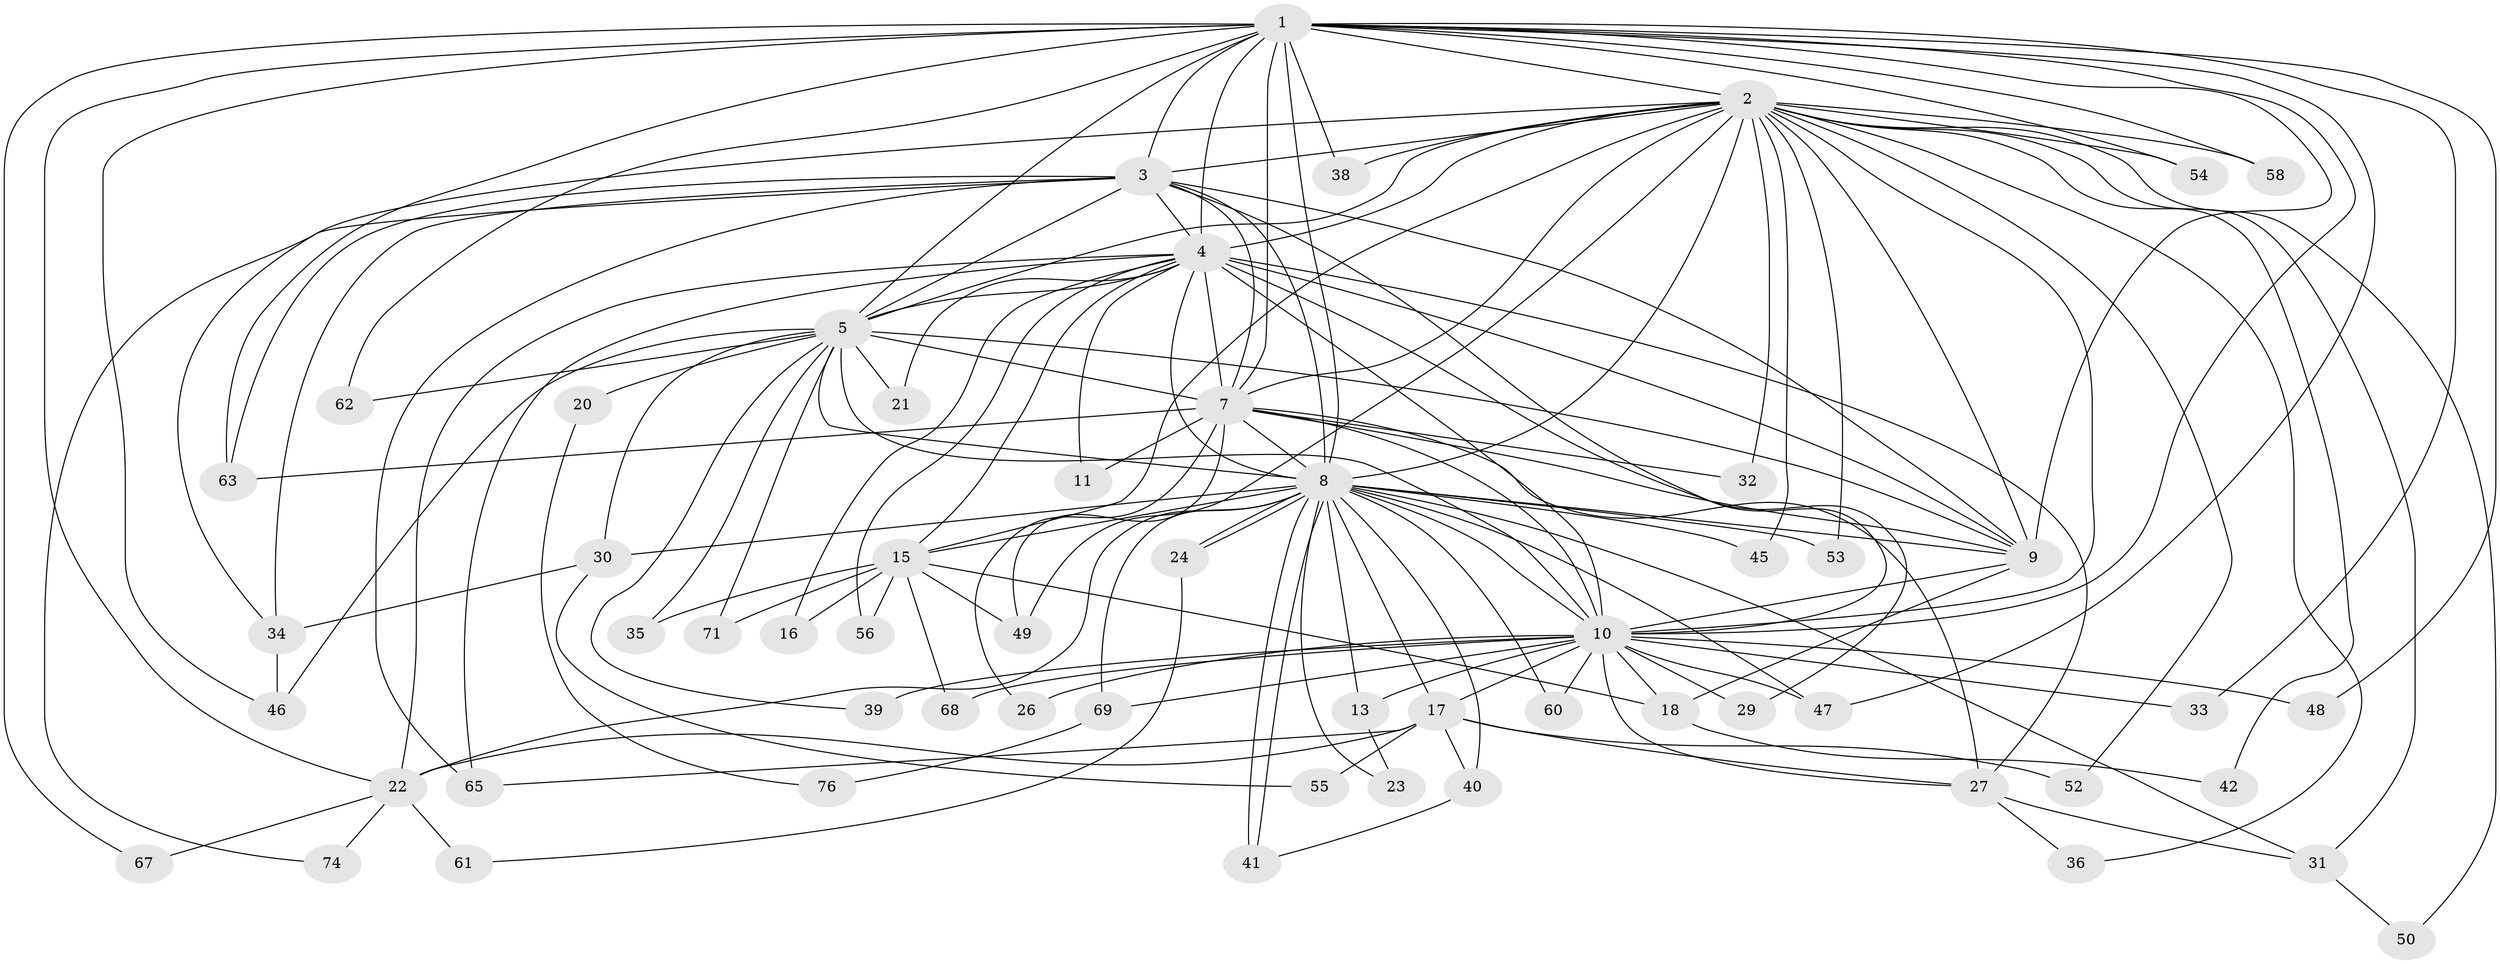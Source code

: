 // original degree distribution, {19: 0.01282051282051282, 21: 0.01282051282051282, 14: 0.01282051282051282, 18: 0.01282051282051282, 16: 0.01282051282051282, 11: 0.01282051282051282, 15: 0.01282051282051282, 29: 0.01282051282051282, 10: 0.01282051282051282, 20: 0.01282051282051282, 2: 0.5256410256410257, 5: 0.02564102564102564, 3: 0.1794871794871795, 6: 0.05128205128205128, 7: 0.01282051282051282, 4: 0.07692307692307693}
// Generated by graph-tools (version 1.1) at 2025/10/02/27/25 16:10:58]
// undirected, 58 vertices, 147 edges
graph export_dot {
graph [start="1"]
  node [color=gray90,style=filled];
  1 [super="+51"];
  2 [super="+14"];
  3 [super="+73"];
  4 [super="+77"];
  5 [super="+6"];
  7 [super="+57"];
  8 [super="+19"];
  9;
  10 [super="+12"];
  11;
  13;
  15 [super="+25"];
  16;
  17 [super="+37"];
  18 [super="+28"];
  20;
  21;
  22 [super="+64"];
  23;
  24;
  26;
  27;
  29;
  30;
  31 [super="+43"];
  32;
  33;
  34 [super="+44"];
  35;
  36;
  38;
  39;
  40;
  41 [super="+78"];
  42;
  45 [super="+75"];
  46 [super="+72"];
  47 [super="+59"];
  48;
  49 [super="+70"];
  50;
  52;
  53;
  54;
  55;
  56;
  58;
  60;
  61;
  62;
  63 [super="+66"];
  65;
  67;
  68;
  69;
  71;
  74;
  76;
  1 -- 2 [weight=2];
  1 -- 3;
  1 -- 4;
  1 -- 5 [weight=2];
  1 -- 7;
  1 -- 8;
  1 -- 9;
  1 -- 10;
  1 -- 22;
  1 -- 33;
  1 -- 38;
  1 -- 48;
  1 -- 54;
  1 -- 58;
  1 -- 67;
  1 -- 62;
  1 -- 47;
  1 -- 63;
  1 -- 46;
  2 -- 3;
  2 -- 4;
  2 -- 5 [weight=2];
  2 -- 7;
  2 -- 8;
  2 -- 9;
  2 -- 10;
  2 -- 15;
  2 -- 31;
  2 -- 32;
  2 -- 34;
  2 -- 36;
  2 -- 38;
  2 -- 42;
  2 -- 50;
  2 -- 53;
  2 -- 54;
  2 -- 58;
  2 -- 49;
  2 -- 52;
  2 -- 45;
  3 -- 4;
  3 -- 5 [weight=2];
  3 -- 7;
  3 -- 8;
  3 -- 9;
  3 -- 10 [weight=2];
  3 -- 63;
  3 -- 74;
  3 -- 34;
  3 -- 65;
  4 -- 5 [weight=2];
  4 -- 7;
  4 -- 8;
  4 -- 9;
  4 -- 10;
  4 -- 11;
  4 -- 16;
  4 -- 21;
  4 -- 27;
  4 -- 29;
  4 -- 56;
  4 -- 65;
  4 -- 22;
  4 -- 15;
  5 -- 7 [weight=2];
  5 -- 8 [weight=2];
  5 -- 9 [weight=2];
  5 -- 10 [weight=2];
  5 -- 20 [weight=2];
  5 -- 21;
  5 -- 30;
  5 -- 35;
  5 -- 39;
  5 -- 46;
  5 -- 71;
  5 -- 62;
  7 -- 8;
  7 -- 9;
  7 -- 10;
  7 -- 11;
  7 -- 26;
  7 -- 32;
  7 -- 49;
  7 -- 63;
  7 -- 27;
  8 -- 9;
  8 -- 10;
  8 -- 13;
  8 -- 15;
  8 -- 17;
  8 -- 22;
  8 -- 23;
  8 -- 24;
  8 -- 24;
  8 -- 30;
  8 -- 31;
  8 -- 40;
  8 -- 41;
  8 -- 41;
  8 -- 45 [weight=2];
  8 -- 47 [weight=2];
  8 -- 53;
  8 -- 60;
  8 -- 69;
  9 -- 10;
  9 -- 18;
  10 -- 13;
  10 -- 18;
  10 -- 26;
  10 -- 27;
  10 -- 29;
  10 -- 39;
  10 -- 60;
  10 -- 68;
  10 -- 69;
  10 -- 48;
  10 -- 17;
  10 -- 33;
  10 -- 47;
  13 -- 23;
  15 -- 16;
  15 -- 68;
  15 -- 18;
  15 -- 35;
  15 -- 71;
  15 -- 56;
  15 -- 49;
  17 -- 40;
  17 -- 55;
  17 -- 22;
  17 -- 65;
  17 -- 27;
  17 -- 52;
  18 -- 42;
  20 -- 76;
  22 -- 61;
  22 -- 67;
  22 -- 74;
  24 -- 61;
  27 -- 36;
  27 -- 31;
  30 -- 34;
  30 -- 55;
  31 -- 50;
  34 -- 46;
  40 -- 41;
  69 -- 76;
}
